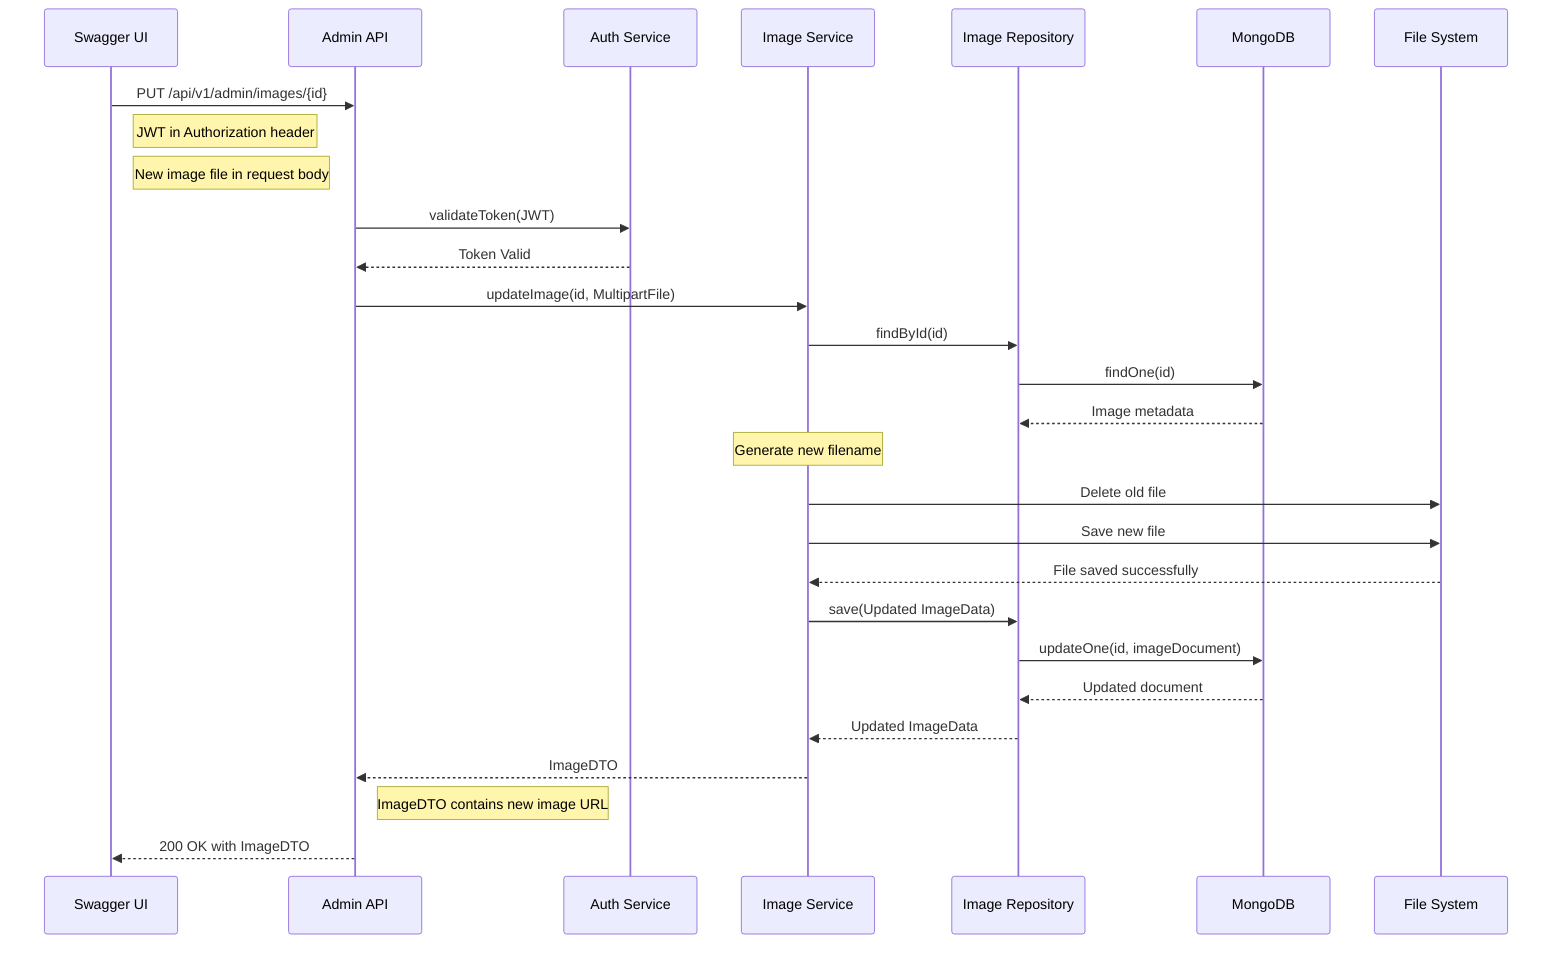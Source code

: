 sequenceDiagram
    participant SW as Swagger UI
    participant AA as Admin API
    participant AS as Auth Service
    participant IS as Image Service
    participant IR as Image Repository
    participant DB as MongoDB
    participant FS as File System

    SW->>AA: PUT /api/v1/admin/images/{id}
    Note right of SW: JWT in Authorization header
    Note right of SW: New image file in request body
    AA->>AS: validateToken(JWT)
    AS-->>AA: Token Valid
    AA->>IS: updateImage(id, MultipartFile)

    IS->>IR: findById(id)
    IR->>DB: findOne(id)
    DB-->>IR: Image metadata

    Note over IS: Generate new filename
    IS->>FS: Delete old file
    IS->>FS: Save new file
    FS-->>IS: File saved successfully

    IS->>IR: save(Updated ImageData)
    IR->>DB: updateOne(id, imageDocument)
    DB-->>IR: Updated document
    IR-->>IS: Updated ImageData
    IS-->>AA: ImageDTO
    Note right of AA: ImageDTO contains new image URL
    AA-->>SW: 200 OK with ImageDTO